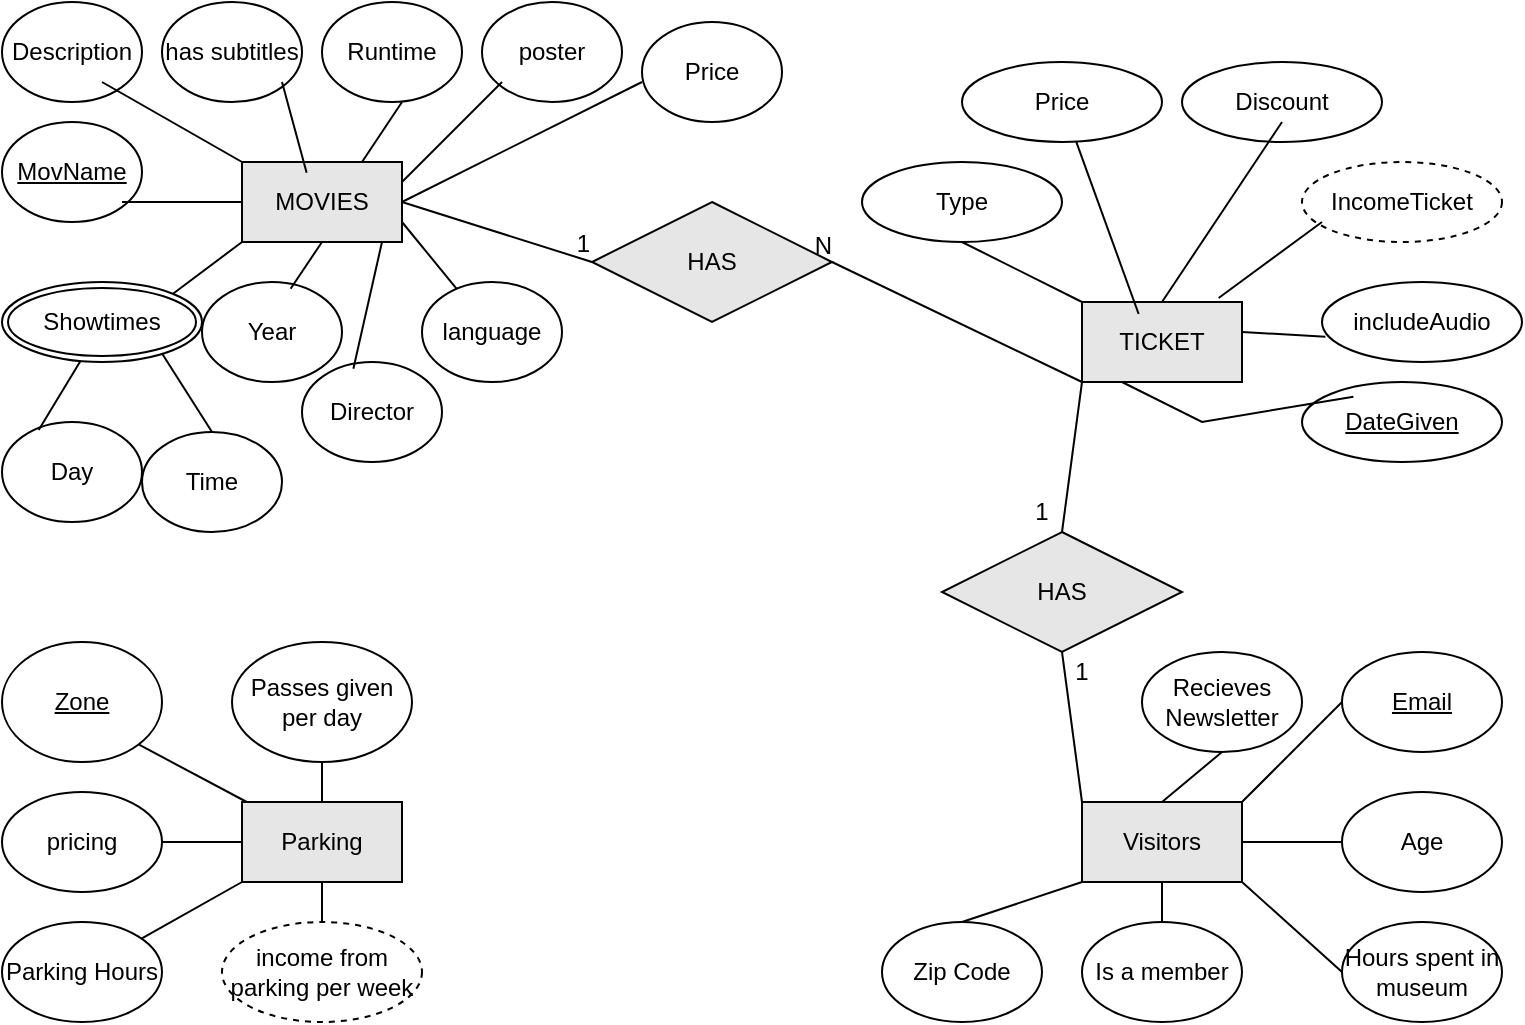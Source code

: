 <mxfile version="20.8.20" type="github">
  <diagram id="hE65RoLKXRJ-H_FZ36-S" name="Page-1">
    <mxGraphModel dx="747" dy="470" grid="1" gridSize="10" guides="1" tooltips="1" connect="1" arrows="1" fold="1" page="1" pageScale="1" pageWidth="850" pageHeight="1100" math="0" shadow="0">
      <root>
        <mxCell id="0" />
        <mxCell id="1" parent="0" />
        <mxCell id="snFYg91EjPXi_6oUZBa3-1" value="&lt;span style=&quot;&quot;&gt;MOVIES&lt;/span&gt;" style="rounded=0;whiteSpace=wrap;html=1;labelBackgroundColor=none;fillColor=#E6E6E6;strokeColor=default;align=center;fontColor=default;" parent="1" vertex="1">
          <mxGeometry x="120" y="80" width="80" height="40" as="geometry" />
        </mxCell>
        <mxCell id="B4HkfwiJIqSksFedpEig-2" value="Price" style="ellipse;whiteSpace=wrap;html=1;labelBackgroundColor=none;strokeColor=default;fontColor=default;fillColor=#FFFFFF;" parent="1" vertex="1">
          <mxGeometry x="320" y="10" width="70" height="50" as="geometry" />
        </mxCell>
        <mxCell id="B4HkfwiJIqSksFedpEig-3" value="&lt;u&gt;MovName&lt;/u&gt;" style="ellipse;whiteSpace=wrap;html=1;labelBackgroundColor=none;strokeColor=default;fontColor=default;fillColor=#FFFFFF;" parent="1" vertex="1">
          <mxGeometry y="60" width="70" height="50" as="geometry" />
        </mxCell>
        <mxCell id="B4HkfwiJIqSksFedpEig-4" value="Director" style="ellipse;whiteSpace=wrap;html=1;labelBackgroundColor=none;strokeColor=default;fontColor=default;fillColor=#FFFFFF;" parent="1" vertex="1">
          <mxGeometry x="150" y="180" width="70" height="50" as="geometry" />
        </mxCell>
        <mxCell id="B4HkfwiJIqSksFedpEig-5" value="Description" style="ellipse;whiteSpace=wrap;html=1;labelBackgroundColor=none;strokeColor=default;fontColor=default;fillColor=#FFFFFF;" parent="1" vertex="1">
          <mxGeometry width="70" height="50" as="geometry" />
        </mxCell>
        <mxCell id="B4HkfwiJIqSksFedpEig-6" value="Runtime" style="ellipse;whiteSpace=wrap;html=1;labelBackgroundColor=none;strokeColor=default;fontColor=default;fillColor=#FFFFFF;" parent="1" vertex="1">
          <mxGeometry x="160" width="70" height="50" as="geometry" />
        </mxCell>
        <mxCell id="B4HkfwiJIqSksFedpEig-7" value="Year" style="ellipse;whiteSpace=wrap;html=1;labelBackgroundColor=none;strokeColor=default;fontColor=default;fillColor=#FFFFFF;" parent="1" vertex="1">
          <mxGeometry x="100" y="140" width="70" height="50" as="geometry" />
        </mxCell>
        <mxCell id="B4HkfwiJIqSksFedpEig-8" value="language" style="ellipse;whiteSpace=wrap;html=1;labelBackgroundColor=none;strokeColor=default;fontColor=default;fillColor=#FFFFFF;" parent="1" vertex="1">
          <mxGeometry x="210" y="140" width="70" height="50" as="geometry" />
        </mxCell>
        <mxCell id="B4HkfwiJIqSksFedpEig-9" value="has subtitles" style="ellipse;whiteSpace=wrap;html=1;labelBackgroundColor=none;strokeColor=default;fontColor=default;fillColor=#FFFFFF;" parent="1" vertex="1">
          <mxGeometry x="80" width="70" height="50" as="geometry" />
        </mxCell>
        <mxCell id="B4HkfwiJIqSksFedpEig-10" value="poster" style="ellipse;whiteSpace=wrap;html=1;labelBackgroundColor=none;strokeColor=default;fontColor=default;fillColor=#FFFFFF;" parent="1" vertex="1">
          <mxGeometry x="240" width="70" height="50" as="geometry" />
        </mxCell>
        <mxCell id="B4HkfwiJIqSksFedpEig-11" value="Day" style="ellipse;whiteSpace=wrap;html=1;labelBackgroundColor=none;strokeColor=default;fontColor=default;fillColor=#FFFFFF;" parent="1" vertex="1">
          <mxGeometry y="210" width="70" height="50" as="geometry" />
        </mxCell>
        <mxCell id="B4HkfwiJIqSksFedpEig-12" value="Time" style="ellipse;whiteSpace=wrap;html=1;labelBackgroundColor=none;strokeColor=default;fontColor=default;fillColor=#FFFFFF;" parent="1" vertex="1">
          <mxGeometry x="70" y="215" width="70" height="50" as="geometry" />
        </mxCell>
        <mxCell id="B4HkfwiJIqSksFedpEig-14" value="" style="endArrow=none;html=1;rounded=0;fontColor=default;exitX=0;exitY=0;exitDx=0;exitDy=0;" parent="1" source="snFYg91EjPXi_6oUZBa3-1" edge="1">
          <mxGeometry width="50" height="50" relative="1" as="geometry">
            <mxPoint y="90" as="sourcePoint" />
            <mxPoint x="50" y="40" as="targetPoint" />
          </mxGeometry>
        </mxCell>
        <mxCell id="B4HkfwiJIqSksFedpEig-16" value="" style="endArrow=none;html=1;rounded=0;fontColor=default;exitX=0.404;exitY=0.133;exitDx=0;exitDy=0;exitPerimeter=0;" parent="1" source="snFYg91EjPXi_6oUZBa3-1" edge="1">
          <mxGeometry width="50" height="50" relative="1" as="geometry">
            <mxPoint x="90" y="80" as="sourcePoint" />
            <mxPoint x="140" y="40" as="targetPoint" />
          </mxGeometry>
        </mxCell>
        <mxCell id="B4HkfwiJIqSksFedpEig-17" value="" style="endArrow=none;html=1;rounded=0;fontColor=default;exitX=0.75;exitY=0;exitDx=0;exitDy=0;" parent="1" source="snFYg91EjPXi_6oUZBa3-1" edge="1">
          <mxGeometry width="50" height="50" relative="1" as="geometry">
            <mxPoint x="150" y="90" as="sourcePoint" />
            <mxPoint x="200" y="50" as="targetPoint" />
          </mxGeometry>
        </mxCell>
        <mxCell id="B4HkfwiJIqSksFedpEig-18" value="" style="endArrow=none;html=1;rounded=0;fontColor=default;" parent="1" edge="1">
          <mxGeometry width="50" height="50" relative="1" as="geometry">
            <mxPoint x="200" y="90" as="sourcePoint" />
            <mxPoint x="250" y="40" as="targetPoint" />
          </mxGeometry>
        </mxCell>
        <mxCell id="B4HkfwiJIqSksFedpEig-19" value="" style="endArrow=none;html=1;rounded=0;fontColor=default;exitX=1;exitY=0.5;exitDx=0;exitDy=0;" parent="1" source="snFYg91EjPXi_6oUZBa3-1" edge="1">
          <mxGeometry width="50" height="50" relative="1" as="geometry">
            <mxPoint x="270" y="90" as="sourcePoint" />
            <mxPoint x="320" y="40" as="targetPoint" />
          </mxGeometry>
        </mxCell>
        <mxCell id="B4HkfwiJIqSksFedpEig-20" value="" style="endArrow=none;html=1;rounded=0;fontColor=default;entryX=0;entryY=0.5;entryDx=0;entryDy=0;" parent="1" target="snFYg91EjPXi_6oUZBa3-1" edge="1">
          <mxGeometry width="50" height="50" relative="1" as="geometry">
            <mxPoint x="60" y="100" as="sourcePoint" />
            <mxPoint x="100" y="40" as="targetPoint" />
          </mxGeometry>
        </mxCell>
        <mxCell id="B4HkfwiJIqSksFedpEig-21" value="" style="endArrow=none;html=1;rounded=0;fontColor=default;entryX=0;entryY=1;entryDx=0;entryDy=0;" parent="1" target="snFYg91EjPXi_6oUZBa3-1" edge="1">
          <mxGeometry width="50" height="50" relative="1" as="geometry">
            <mxPoint x="80" y="150" as="sourcePoint" />
            <mxPoint x="130" y="100" as="targetPoint" />
          </mxGeometry>
        </mxCell>
        <mxCell id="B4HkfwiJIqSksFedpEig-23" value="" style="endArrow=none;html=1;rounded=0;fontColor=default;exitX=0.262;exitY=0.08;exitDx=0;exitDy=0;exitPerimeter=0;" parent="1" source="B4HkfwiJIqSksFedpEig-11" edge="1">
          <mxGeometry width="50" height="50" relative="1" as="geometry">
            <mxPoint x="30" y="220" as="sourcePoint" />
            <mxPoint x="45" y="170" as="targetPoint" />
          </mxGeometry>
        </mxCell>
        <mxCell id="B4HkfwiJIqSksFedpEig-24" value="" style="endArrow=none;html=1;rounded=0;fontColor=default;exitX=0.5;exitY=0;exitDx=0;exitDy=0;" parent="1" source="B4HkfwiJIqSksFedpEig-12" edge="1">
          <mxGeometry width="50" height="50" relative="1" as="geometry">
            <mxPoint x="20" y="210" as="sourcePoint" />
            <mxPoint x="70" y="160" as="targetPoint" />
          </mxGeometry>
        </mxCell>
        <mxCell id="B4HkfwiJIqSksFedpEig-25" value="" style="endArrow=none;html=1;rounded=0;fontColor=default;exitX=0.633;exitY=0.067;exitDx=0;exitDy=0;exitPerimeter=0;entryX=0.5;entryY=1;entryDx=0;entryDy=0;" parent="1" source="B4HkfwiJIqSksFedpEig-7" target="snFYg91EjPXi_6oUZBa3-1" edge="1">
          <mxGeometry width="50" height="50" relative="1" as="geometry">
            <mxPoint x="120" y="160" as="sourcePoint" />
            <mxPoint x="160" y="130" as="targetPoint" />
          </mxGeometry>
        </mxCell>
        <mxCell id="B4HkfwiJIqSksFedpEig-26" value="" style="endArrow=none;html=1;rounded=0;fontColor=default;exitX=0.367;exitY=0.067;exitDx=0;exitDy=0;exitPerimeter=0;" parent="1" source="B4HkfwiJIqSksFedpEig-4" edge="1">
          <mxGeometry width="50" height="50" relative="1" as="geometry">
            <mxPoint x="140" y="170" as="sourcePoint" />
            <mxPoint x="190" y="120" as="targetPoint" />
          </mxGeometry>
        </mxCell>
        <mxCell id="B4HkfwiJIqSksFedpEig-27" value="" style="endArrow=none;html=1;rounded=0;fontColor=default;" parent="1" source="B4HkfwiJIqSksFedpEig-8" edge="1">
          <mxGeometry width="50" height="50" relative="1" as="geometry">
            <mxPoint x="150" y="160" as="sourcePoint" />
            <mxPoint x="200" y="110" as="targetPoint" />
          </mxGeometry>
        </mxCell>
        <mxCell id="B4HkfwiJIqSksFedpEig-28" value="&lt;span style=&quot;&quot;&gt;TICKET&lt;/span&gt;" style="rounded=0;whiteSpace=wrap;html=1;labelBackgroundColor=none;fillColor=#E6E6E6;strokeColor=default;align=center;fontColor=default;" parent="1" vertex="1">
          <mxGeometry x="540" y="150" width="80" height="40" as="geometry" />
        </mxCell>
        <mxCell id="B4HkfwiJIqSksFedpEig-41" value="includeAudio" style="ellipse;whiteSpace=wrap;html=1;align=center;labelBackgroundColor=none;strokeColor=default;fontColor=default;fillColor=#FFFFFF;" parent="1" vertex="1">
          <mxGeometry x="660" y="140" width="100" height="40" as="geometry" />
        </mxCell>
        <mxCell id="B4HkfwiJIqSksFedpEig-43" value="Discount" style="ellipse;whiteSpace=wrap;html=1;align=center;labelBackgroundColor=none;strokeColor=default;fontColor=default;fillColor=#FFFFFF;" parent="1" vertex="1">
          <mxGeometry x="590" y="30" width="100" height="40" as="geometry" />
        </mxCell>
        <mxCell id="B4HkfwiJIqSksFedpEig-44" value="Price" style="ellipse;whiteSpace=wrap;html=1;align=center;labelBackgroundColor=none;strokeColor=default;fontColor=default;fillColor=#FFFFFF;" parent="1" vertex="1">
          <mxGeometry x="480" y="30" width="100" height="40" as="geometry" />
        </mxCell>
        <mxCell id="B4HkfwiJIqSksFedpEig-45" value="Type" style="ellipse;whiteSpace=wrap;html=1;align=center;labelBackgroundColor=none;strokeColor=default;fontColor=default;fillColor=#FFFFFF;" parent="1" vertex="1">
          <mxGeometry x="430" y="80" width="100" height="40" as="geometry" />
        </mxCell>
        <mxCell id="B4HkfwiJIqSksFedpEig-46" value="DateGiven" style="ellipse;whiteSpace=wrap;html=1;align=center;fontStyle=4;labelBackgroundColor=none;strokeColor=default;fontColor=default;fillColor=#FFFFFF;" parent="1" vertex="1">
          <mxGeometry x="650" y="190" width="100" height="40" as="geometry" />
        </mxCell>
        <mxCell id="B4HkfwiJIqSksFedpEig-47" value="IncomeTicket" style="ellipse;whiteSpace=wrap;html=1;align=center;dashed=1;labelBackgroundColor=none;strokeColor=default;fontColor=default;fillColor=#FFFFFF;" parent="1" vertex="1">
          <mxGeometry x="650" y="80" width="100" height="40" as="geometry" />
        </mxCell>
        <mxCell id="B4HkfwiJIqSksFedpEig-48" value="" style="endArrow=none;html=1;rounded=0;fontColor=default;entryX=0;entryY=0;entryDx=0;entryDy=0;" parent="1" target="B4HkfwiJIqSksFedpEig-28" edge="1">
          <mxGeometry relative="1" as="geometry">
            <mxPoint x="480" y="120" as="sourcePoint" />
            <mxPoint x="620" y="110" as="targetPoint" />
          </mxGeometry>
        </mxCell>
        <mxCell id="B4HkfwiJIqSksFedpEig-49" value="" style="endArrow=none;html=1;rounded=0;fontColor=default;entryX=0.354;entryY=0.15;entryDx=0;entryDy=0;entryPerimeter=0;" parent="1" source="B4HkfwiJIqSksFedpEig-44" target="B4HkfwiJIqSksFedpEig-28" edge="1">
          <mxGeometry relative="1" as="geometry">
            <mxPoint x="500" y="79" as="sourcePoint" />
            <mxPoint x="660" y="79" as="targetPoint" />
          </mxGeometry>
        </mxCell>
        <mxCell id="B4HkfwiJIqSksFedpEig-50" value="" style="endArrow=none;html=1;rounded=0;fontColor=default;exitX=0.5;exitY=0;exitDx=0;exitDy=0;" parent="1" source="B4HkfwiJIqSksFedpEig-28" edge="1">
          <mxGeometry relative="1" as="geometry">
            <mxPoint x="520" y="110" as="sourcePoint" />
            <mxPoint x="640" y="60" as="targetPoint" />
          </mxGeometry>
        </mxCell>
        <mxCell id="B4HkfwiJIqSksFedpEig-51" value="" style="endArrow=none;html=1;rounded=0;fontColor=default;exitX=0.854;exitY=-0.05;exitDx=0;exitDy=0;exitPerimeter=0;" parent="1" source="B4HkfwiJIqSksFedpEig-28" edge="1">
          <mxGeometry relative="1" as="geometry">
            <mxPoint x="520" y="110" as="sourcePoint" />
            <mxPoint x="660" y="110" as="targetPoint" />
          </mxGeometry>
        </mxCell>
        <mxCell id="B4HkfwiJIqSksFedpEig-52" value="" style="endArrow=none;html=1;rounded=0;fontColor=default;entryX=0.017;entryY=0.683;entryDx=0;entryDy=0;entryPerimeter=0;" parent="1" target="B4HkfwiJIqSksFedpEig-41" edge="1">
          <mxGeometry relative="1" as="geometry">
            <mxPoint x="620" y="165" as="sourcePoint" />
            <mxPoint x="680" y="164.5" as="targetPoint" />
          </mxGeometry>
        </mxCell>
        <mxCell id="B4HkfwiJIqSksFedpEig-53" value="" style="endArrow=none;html=1;rounded=0;fontColor=default;entryX=0.257;entryY=0.183;entryDx=0;entryDy=0;entryPerimeter=0;" parent="1" target="B4HkfwiJIqSksFedpEig-46" edge="1">
          <mxGeometry relative="1" as="geometry">
            <mxPoint x="560" y="190" as="sourcePoint" />
            <mxPoint x="720" y="189" as="targetPoint" />
            <Array as="points">
              <mxPoint x="600" y="210" />
            </Array>
          </mxGeometry>
        </mxCell>
        <mxCell id="B4HkfwiJIqSksFedpEig-54" value="HAS" style="shape=rhombus;perimeter=rhombusPerimeter;whiteSpace=wrap;html=1;align=center;labelBackgroundColor=none;strokeColor=default;fontColor=default;fillColor=#E6E6E6;" parent="1" vertex="1">
          <mxGeometry x="295" y="100" width="120" height="60" as="geometry" />
        </mxCell>
        <mxCell id="B4HkfwiJIqSksFedpEig-55" value="" style="endArrow=none;html=1;rounded=0;fontColor=default;entryX=0;entryY=0.5;entryDx=0;entryDy=0;" parent="1" target="B4HkfwiJIqSksFedpEig-54" edge="1">
          <mxGeometry relative="1" as="geometry">
            <mxPoint x="200" y="100" as="sourcePoint" />
            <mxPoint x="360" y="100" as="targetPoint" />
          </mxGeometry>
        </mxCell>
        <mxCell id="B4HkfwiJIqSksFedpEig-56" value="1" style="resizable=0;html=1;align=right;verticalAlign=bottom;labelBackgroundColor=none;strokeColor=default;fontColor=default;fillColor=#E6E6E6;" parent="B4HkfwiJIqSksFedpEig-55" connectable="0" vertex="1">
          <mxGeometry x="1" relative="1" as="geometry" />
        </mxCell>
        <mxCell id="B4HkfwiJIqSksFedpEig-57" value="" style="endArrow=none;html=1;rounded=0;fontColor=default;exitX=0;exitY=1;exitDx=0;exitDy=0;" parent="1" source="B4HkfwiJIqSksFedpEig-28" edge="1">
          <mxGeometry relative="1" as="geometry">
            <mxPoint x="495" y="140" as="sourcePoint" />
            <mxPoint x="415" y="130" as="targetPoint" />
          </mxGeometry>
        </mxCell>
        <mxCell id="B4HkfwiJIqSksFedpEig-58" value="N" style="resizable=0;html=1;align=right;verticalAlign=bottom;labelBackgroundColor=none;strokeColor=default;fontColor=default;fillColor=#E6E6E6;" parent="B4HkfwiJIqSksFedpEig-57" connectable="0" vertex="1">
          <mxGeometry x="1" relative="1" as="geometry" />
        </mxCell>
        <mxCell id="ZLmWBADTlYXgiT_7GT_r-1" value="Parking" style="rounded=0;whiteSpace=wrap;html=1;labelBackgroundColor=none;fillColor=#E6E6E6;strokeColor=default;align=center;fontColor=default;" parent="1" vertex="1">
          <mxGeometry x="120" y="400" width="80" height="40" as="geometry" />
        </mxCell>
        <mxCell id="ZLmWBADTlYXgiT_7GT_r-2" value="Zone" style="ellipse;whiteSpace=wrap;html=1;fontStyle=4" parent="1" vertex="1">
          <mxGeometry y="320" width="80" height="60" as="geometry" />
        </mxCell>
        <mxCell id="ZLmWBADTlYXgiT_7GT_r-3" value="pricing" style="ellipse;whiteSpace=wrap;html=1;" parent="1" vertex="1">
          <mxGeometry y="395" width="80" height="50" as="geometry" />
        </mxCell>
        <mxCell id="ZLmWBADTlYXgiT_7GT_r-4" value="Parking Hours" style="ellipse;whiteSpace=wrap;html=1;" parent="1" vertex="1">
          <mxGeometry y="460" width="80" height="50" as="geometry" />
        </mxCell>
        <mxCell id="ZLmWBADTlYXgiT_7GT_r-5" value="Passes given per day" style="ellipse;whiteSpace=wrap;html=1;" parent="1" vertex="1">
          <mxGeometry x="115" y="320" width="90" height="60" as="geometry" />
        </mxCell>
        <mxCell id="ZLmWBADTlYXgiT_7GT_r-6" value="income from parking per week" style="ellipse;whiteSpace=wrap;html=1;dashed=1;" parent="1" vertex="1">
          <mxGeometry x="110" y="460" width="100" height="50" as="geometry" />
        </mxCell>
        <mxCell id="ZLmWBADTlYXgiT_7GT_r-7" value="" style="endArrow=none;html=1;rounded=0;exitX=1;exitY=1;exitDx=0;exitDy=0;" parent="1" source="ZLmWBADTlYXgiT_7GT_r-2" target="ZLmWBADTlYXgiT_7GT_r-1" edge="1">
          <mxGeometry width="50" height="50" relative="1" as="geometry">
            <mxPoint x="150" y="390" as="sourcePoint" />
            <mxPoint x="200" y="340" as="targetPoint" />
          </mxGeometry>
        </mxCell>
        <mxCell id="ZLmWBADTlYXgiT_7GT_r-8" value="" style="endArrow=none;html=1;rounded=0;exitX=0.5;exitY=0;exitDx=0;exitDy=0;entryX=0.5;entryY=1;entryDx=0;entryDy=0;" parent="1" source="ZLmWBADTlYXgiT_7GT_r-1" target="ZLmWBADTlYXgiT_7GT_r-5" edge="1">
          <mxGeometry width="50" height="50" relative="1" as="geometry">
            <mxPoint x="150" y="390" as="sourcePoint" />
            <mxPoint x="200" y="340" as="targetPoint" />
          </mxGeometry>
        </mxCell>
        <mxCell id="ZLmWBADTlYXgiT_7GT_r-9" value="" style="endArrow=none;html=1;rounded=0;exitX=1;exitY=0.5;exitDx=0;exitDy=0;entryX=0;entryY=0.5;entryDx=0;entryDy=0;" parent="1" source="ZLmWBADTlYXgiT_7GT_r-3" target="ZLmWBADTlYXgiT_7GT_r-1" edge="1">
          <mxGeometry width="50" height="50" relative="1" as="geometry">
            <mxPoint x="80" y="450" as="sourcePoint" />
            <mxPoint x="130" y="400" as="targetPoint" />
          </mxGeometry>
        </mxCell>
        <mxCell id="ZLmWBADTlYXgiT_7GT_r-11" value="" style="endArrow=none;html=1;curved=1;entryX=0;entryY=1;entryDx=0;entryDy=0;" parent="1" source="ZLmWBADTlYXgiT_7GT_r-4" target="ZLmWBADTlYXgiT_7GT_r-1" edge="1">
          <mxGeometry width="50" height="50" relative="1" as="geometry">
            <mxPoint x="150" y="390" as="sourcePoint" />
            <mxPoint x="200" y="340" as="targetPoint" />
          </mxGeometry>
        </mxCell>
        <mxCell id="ZLmWBADTlYXgiT_7GT_r-12" value="" style="endArrow=none;html=1;curved=1;exitX=0.5;exitY=0;exitDx=0;exitDy=0;entryX=0.5;entryY=1;entryDx=0;entryDy=0;" parent="1" source="ZLmWBADTlYXgiT_7GT_r-6" target="ZLmWBADTlYXgiT_7GT_r-1" edge="1">
          <mxGeometry width="50" height="50" relative="1" as="geometry">
            <mxPoint x="150" y="390" as="sourcePoint" />
            <mxPoint x="200" y="340" as="targetPoint" />
          </mxGeometry>
        </mxCell>
        <mxCell id="ZLmWBADTlYXgiT_7GT_r-13" value="Visitors" style="rounded=0;whiteSpace=wrap;html=1;labelBackgroundColor=none;fillColor=#E6E6E6;strokeColor=default;align=center;fontColor=default;" parent="1" vertex="1">
          <mxGeometry x="540" y="400" width="80" height="40" as="geometry" />
        </mxCell>
        <mxCell id="ZLmWBADTlYXgiT_7GT_r-14" value="Email" style="ellipse;whiteSpace=wrap;html=1;fontStyle=4" parent="1" vertex="1">
          <mxGeometry x="670" y="325" width="80" height="50" as="geometry" />
        </mxCell>
        <mxCell id="ZLmWBADTlYXgiT_7GT_r-15" value="Age" style="ellipse;whiteSpace=wrap;html=1;" parent="1" vertex="1">
          <mxGeometry x="670" y="395" width="80" height="50" as="geometry" />
        </mxCell>
        <mxCell id="ZLmWBADTlYXgiT_7GT_r-16" value="" style="endArrow=none;html=1;curved=1;exitX=1;exitY=0;exitDx=0;exitDy=0;entryX=0;entryY=0.5;entryDx=0;entryDy=0;" parent="1" source="ZLmWBADTlYXgiT_7GT_r-13" target="ZLmWBADTlYXgiT_7GT_r-14" edge="1">
          <mxGeometry width="50" height="50" relative="1" as="geometry">
            <mxPoint x="600" y="400" as="sourcePoint" />
            <mxPoint x="650" y="350" as="targetPoint" />
          </mxGeometry>
        </mxCell>
        <mxCell id="ZLmWBADTlYXgiT_7GT_r-17" value="" style="endArrow=none;html=1;curved=1;exitX=1;exitY=0.5;exitDx=0;exitDy=0;entryX=0;entryY=0.5;entryDx=0;entryDy=0;" parent="1" source="ZLmWBADTlYXgiT_7GT_r-13" target="ZLmWBADTlYXgiT_7GT_r-15" edge="1">
          <mxGeometry width="50" height="50" relative="1" as="geometry">
            <mxPoint x="600" y="400" as="sourcePoint" />
            <mxPoint x="650" y="350" as="targetPoint" />
          </mxGeometry>
        </mxCell>
        <mxCell id="ZLmWBADTlYXgiT_7GT_r-18" value="Hours spent in museum" style="ellipse;whiteSpace=wrap;html=1;" parent="1" vertex="1">
          <mxGeometry x="670" y="460" width="80" height="50" as="geometry" />
        </mxCell>
        <mxCell id="ZLmWBADTlYXgiT_7GT_r-19" value="" style="endArrow=none;html=1;curved=1;exitX=1;exitY=1;exitDx=0;exitDy=0;entryX=0;entryY=0.5;entryDx=0;entryDy=0;" parent="1" source="ZLmWBADTlYXgiT_7GT_r-13" target="ZLmWBADTlYXgiT_7GT_r-18" edge="1">
          <mxGeometry width="50" height="50" relative="1" as="geometry">
            <mxPoint x="600" y="400" as="sourcePoint" />
            <mxPoint x="650" y="350" as="targetPoint" />
          </mxGeometry>
        </mxCell>
        <mxCell id="ZLmWBADTlYXgiT_7GT_r-21" value="HAS" style="shape=rhombus;perimeter=rhombusPerimeter;whiteSpace=wrap;html=1;align=center;labelBackgroundColor=none;strokeColor=default;fontColor=default;fillColor=#E6E6E6;" parent="1" vertex="1">
          <mxGeometry x="470" y="265" width="120" height="60" as="geometry" />
        </mxCell>
        <mxCell id="ZLmWBADTlYXgiT_7GT_r-23" value="" style="endArrow=none;html=1;curved=1;exitX=0.5;exitY=0;exitDx=0;exitDy=0;entryX=0;entryY=1;entryDx=0;entryDy=0;" parent="1" source="ZLmWBADTlYXgiT_7GT_r-21" target="B4HkfwiJIqSksFedpEig-28" edge="1">
          <mxGeometry width="50" height="50" relative="1" as="geometry">
            <mxPoint x="590" y="430" as="sourcePoint" />
            <mxPoint x="530" y="220" as="targetPoint" />
          </mxGeometry>
        </mxCell>
        <mxCell id="ZLmWBADTlYXgiT_7GT_r-24" value="" style="endArrow=none;html=1;curved=1;exitX=0;exitY=0;exitDx=0;exitDy=0;entryX=0.5;entryY=1;entryDx=0;entryDy=0;" parent="1" source="ZLmWBADTlYXgiT_7GT_r-13" target="ZLmWBADTlYXgiT_7GT_r-21" edge="1">
          <mxGeometry width="50" height="50" relative="1" as="geometry">
            <mxPoint x="600" y="400" as="sourcePoint" />
            <mxPoint x="650" y="350" as="targetPoint" />
          </mxGeometry>
        </mxCell>
        <mxCell id="ZLmWBADTlYXgiT_7GT_r-25" value="1" style="text;html=1;strokeColor=none;fillColor=none;align=center;verticalAlign=middle;whiteSpace=wrap;rounded=0;" parent="1" vertex="1">
          <mxGeometry x="510" y="320" width="60" height="30" as="geometry" />
        </mxCell>
        <mxCell id="ZLmWBADTlYXgiT_7GT_r-26" value="1" style="text;html=1;strokeColor=none;fillColor=none;align=center;verticalAlign=middle;whiteSpace=wrap;rounded=0;" parent="1" vertex="1">
          <mxGeometry x="490" y="240" width="60" height="30" as="geometry" />
        </mxCell>
        <mxCell id="ZLmWBADTlYXgiT_7GT_r-27" value="&lt;div&gt;Is a member&lt;/div&gt;" style="ellipse;whiteSpace=wrap;html=1;" parent="1" vertex="1">
          <mxGeometry x="540" y="460" width="80" height="50" as="geometry" />
        </mxCell>
        <mxCell id="ZLmWBADTlYXgiT_7GT_r-28" value="" style="endArrow=none;html=1;curved=1;exitX=0.5;exitY=0;exitDx=0;exitDy=0;entryX=0.5;entryY=1;entryDx=0;entryDy=0;" parent="1" source="ZLmWBADTlYXgiT_7GT_r-27" target="ZLmWBADTlYXgiT_7GT_r-13" edge="1">
          <mxGeometry width="50" height="50" relative="1" as="geometry">
            <mxPoint x="400" y="400" as="sourcePoint" />
            <mxPoint x="450" y="350" as="targetPoint" />
          </mxGeometry>
        </mxCell>
        <mxCell id="ZLmWBADTlYXgiT_7GT_r-29" value="&lt;div&gt;Zip Code&lt;/div&gt;" style="ellipse;whiteSpace=wrap;html=1;" parent="1" vertex="1">
          <mxGeometry x="440" y="460" width="80" height="50" as="geometry" />
        </mxCell>
        <mxCell id="ZLmWBADTlYXgiT_7GT_r-30" value="" style="endArrow=none;html=1;curved=1;exitX=0.5;exitY=0;exitDx=0;exitDy=0;entryX=0;entryY=1;entryDx=0;entryDy=0;" parent="1" source="ZLmWBADTlYXgiT_7GT_r-29" target="ZLmWBADTlYXgiT_7GT_r-13" edge="1">
          <mxGeometry width="50" height="50" relative="1" as="geometry">
            <mxPoint x="380" y="400" as="sourcePoint" />
            <mxPoint x="430" y="350" as="targetPoint" />
          </mxGeometry>
        </mxCell>
        <mxCell id="ZLmWBADTlYXgiT_7GT_r-31" value="Recieves Newsletter" style="ellipse;whiteSpace=wrap;html=1;" parent="1" vertex="1">
          <mxGeometry x="570" y="325" width="80" height="50" as="geometry" />
        </mxCell>
        <mxCell id="ZLmWBADTlYXgiT_7GT_r-32" value="" style="endArrow=none;html=1;curved=1;exitX=0.5;exitY=1;exitDx=0;exitDy=0;entryX=0.5;entryY=0;entryDx=0;entryDy=0;" parent="1" source="ZLmWBADTlYXgiT_7GT_r-31" target="ZLmWBADTlYXgiT_7GT_r-13" edge="1">
          <mxGeometry width="50" height="50" relative="1" as="geometry">
            <mxPoint x="380" y="400" as="sourcePoint" />
            <mxPoint x="430" y="350" as="targetPoint" />
          </mxGeometry>
        </mxCell>
        <mxCell id="DcB4AucVIIoKUe7GozCo-1" value="Showtimes" style="ellipse;shape=doubleEllipse;margin=3;whiteSpace=wrap;html=1;align=center;" vertex="1" parent="1">
          <mxGeometry y="140" width="100" height="40" as="geometry" />
        </mxCell>
      </root>
    </mxGraphModel>
  </diagram>
</mxfile>
